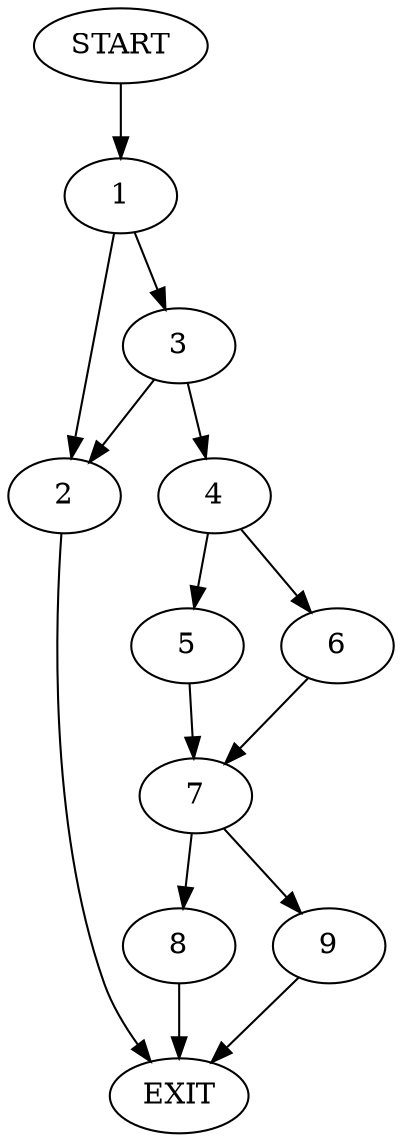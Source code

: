 digraph {
0 [label="START"]
10 [label="EXIT"]
0 -> 1
1 -> 2
1 -> 3
3 -> 2
3 -> 4
2 -> 10
4 -> 5
4 -> 6
6 -> 7
5 -> 7
7 -> 8
7 -> 9
9 -> 10
8 -> 10
}
